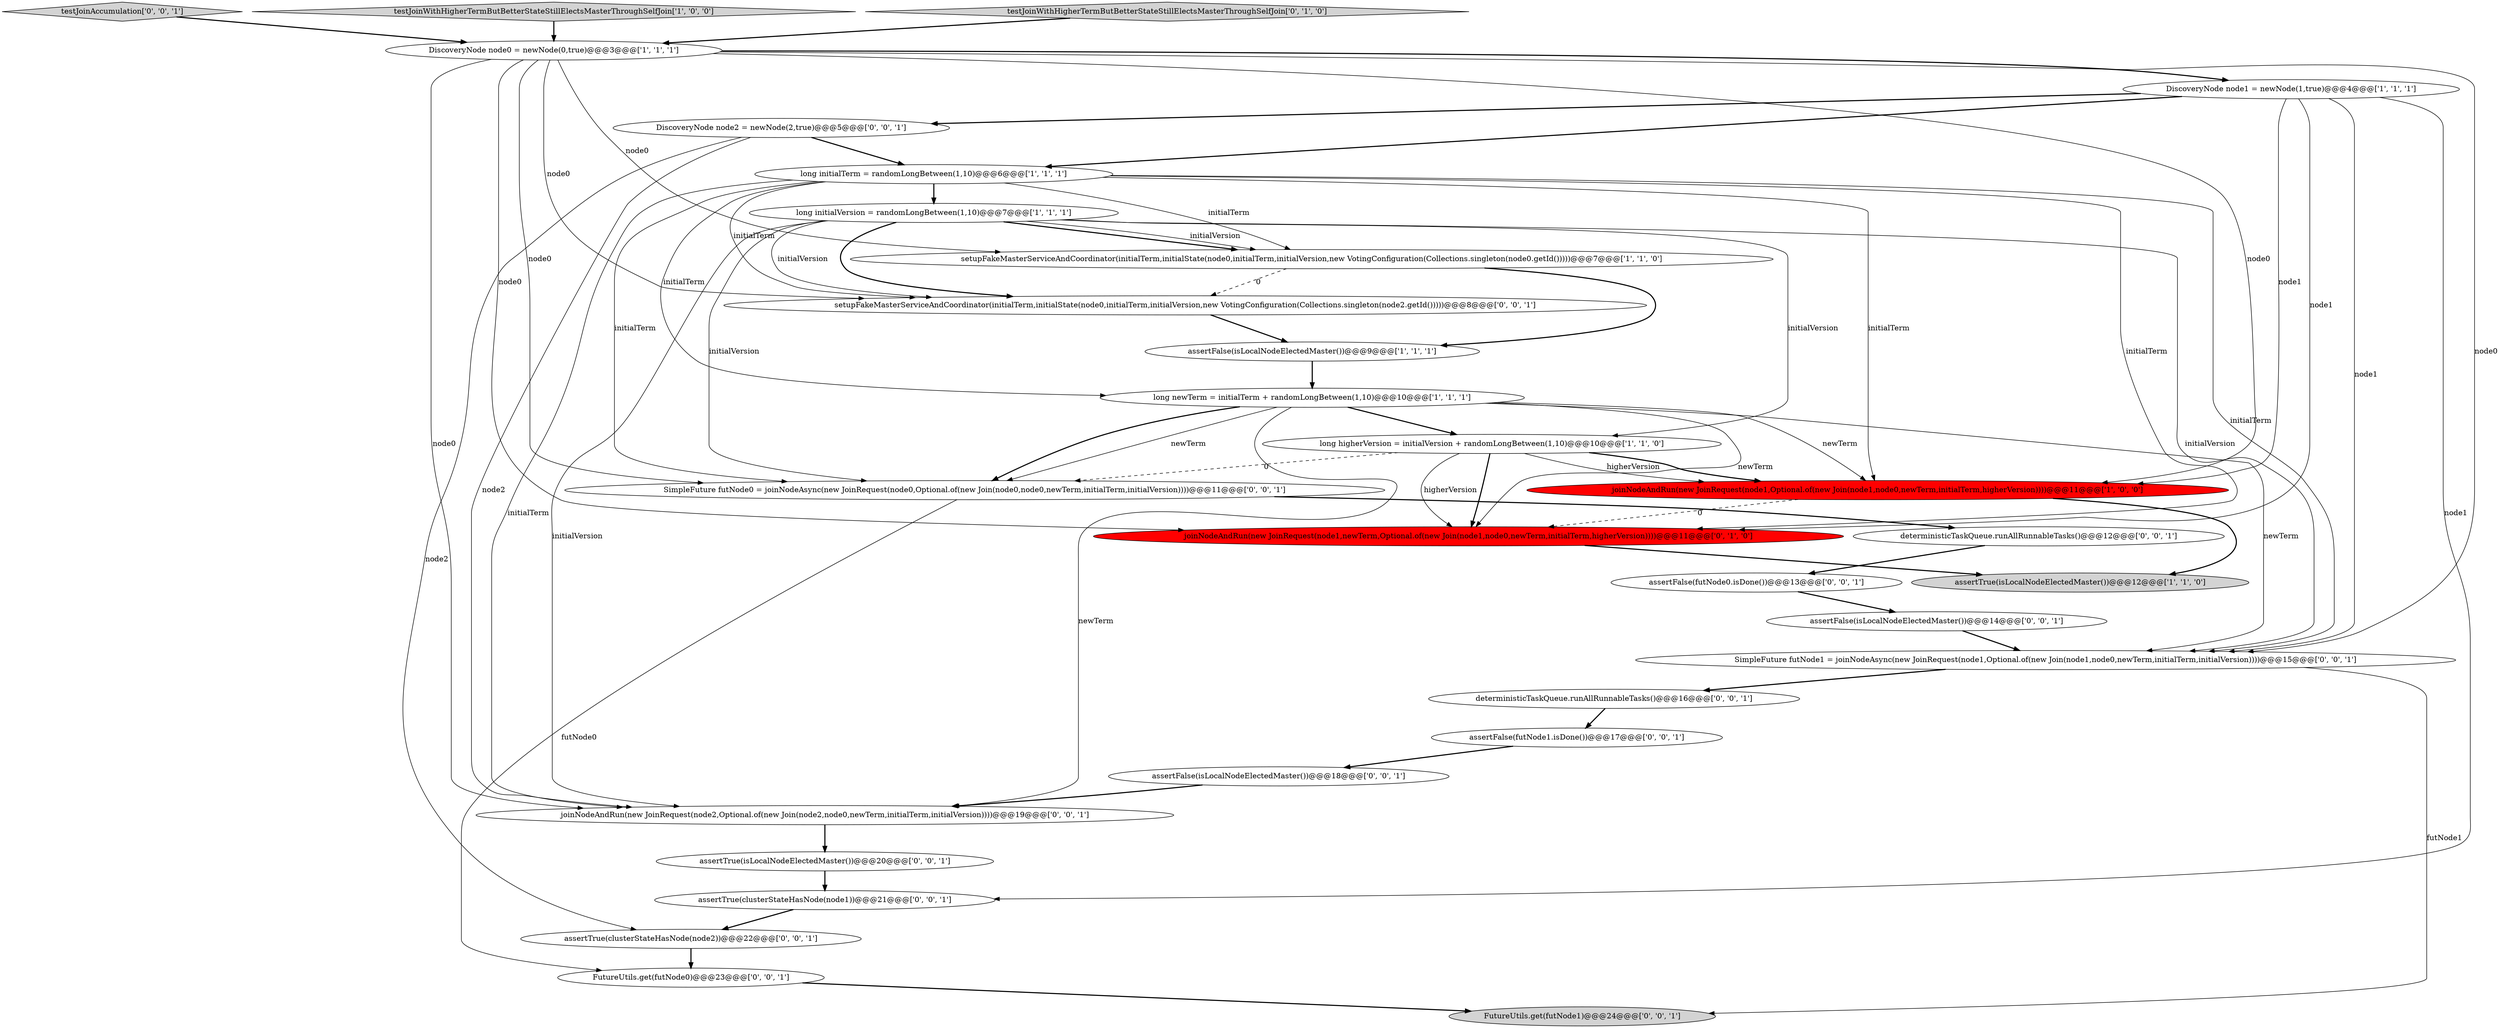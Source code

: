 digraph {
28 [style = filled, label = "joinNodeAndRun(new JoinRequest(node2,Optional.of(new Join(node2,node0,newTerm,initialTerm,initialVersion))))@@@19@@@['0', '0', '1']", fillcolor = white, shape = ellipse image = "AAA0AAABBB3BBB"];
16 [style = filled, label = "SimpleFuture futNode0 = joinNodeAsync(new JoinRequest(node0,Optional.of(new Join(node0,node0,newTerm,initialTerm,initialVersion))))@@@11@@@['0', '0', '1']", fillcolor = white, shape = ellipse image = "AAA0AAABBB3BBB"];
18 [style = filled, label = "assertFalse(isLocalNodeElectedMaster())@@@18@@@['0', '0', '1']", fillcolor = white, shape = ellipse image = "AAA0AAABBB3BBB"];
27 [style = filled, label = "deterministicTaskQueue.runAllRunnableTasks()@@@12@@@['0', '0', '1']", fillcolor = white, shape = ellipse image = "AAA0AAABBB3BBB"];
4 [style = filled, label = "DiscoveryNode node1 = newNode(1,true)@@@4@@@['1', '1', '1']", fillcolor = white, shape = ellipse image = "AAA0AAABBB1BBB"];
0 [style = filled, label = "long initialVersion = randomLongBetween(1,10)@@@7@@@['1', '1', '1']", fillcolor = white, shape = ellipse image = "AAA0AAABBB1BBB"];
10 [style = filled, label = "DiscoveryNode node0 = newNode(0,true)@@@3@@@['1', '1', '1']", fillcolor = white, shape = ellipse image = "AAA0AAABBB1BBB"];
15 [style = filled, label = "assertTrue(isLocalNodeElectedMaster())@@@20@@@['0', '0', '1']", fillcolor = white, shape = ellipse image = "AAA0AAABBB3BBB"];
2 [style = filled, label = "assertFalse(isLocalNodeElectedMaster())@@@9@@@['1', '1', '1']", fillcolor = white, shape = ellipse image = "AAA0AAABBB1BBB"];
29 [style = filled, label = "testJoinAccumulation['0', '0', '1']", fillcolor = lightgray, shape = diamond image = "AAA0AAABBB3BBB"];
6 [style = filled, label = "testJoinWithHigherTermButBetterStateStillElectsMasterThroughSelfJoin['1', '0', '0']", fillcolor = lightgray, shape = diamond image = "AAA0AAABBB1BBB"];
13 [style = filled, label = "FutureUtils.get(futNode0)@@@23@@@['0', '0', '1']", fillcolor = white, shape = ellipse image = "AAA0AAABBB3BBB"];
14 [style = filled, label = "assertFalse(isLocalNodeElectedMaster())@@@14@@@['0', '0', '1']", fillcolor = white, shape = ellipse image = "AAA0AAABBB3BBB"];
21 [style = filled, label = "assertTrue(clusterStateHasNode(node1))@@@21@@@['0', '0', '1']", fillcolor = white, shape = ellipse image = "AAA0AAABBB3BBB"];
12 [style = filled, label = "testJoinWithHigherTermButBetterStateStillElectsMasterThroughSelfJoin['0', '1', '0']", fillcolor = lightgray, shape = diamond image = "AAA0AAABBB2BBB"];
9 [style = filled, label = "long newTerm = initialTerm + randomLongBetween(1,10)@@@10@@@['1', '1', '1']", fillcolor = white, shape = ellipse image = "AAA0AAABBB1BBB"];
17 [style = filled, label = "assertFalse(futNode1.isDone())@@@17@@@['0', '0', '1']", fillcolor = white, shape = ellipse image = "AAA0AAABBB3BBB"];
11 [style = filled, label = "joinNodeAndRun(new JoinRequest(node1,newTerm,Optional.of(new Join(node1,node0,newTerm,initialTerm,higherVersion))))@@@11@@@['0', '1', '0']", fillcolor = red, shape = ellipse image = "AAA1AAABBB2BBB"];
3 [style = filled, label = "long higherVersion = initialVersion + randomLongBetween(1,10)@@@10@@@['1', '1', '0']", fillcolor = white, shape = ellipse image = "AAA0AAABBB1BBB"];
20 [style = filled, label = "assertFalse(futNode0.isDone())@@@13@@@['0', '0', '1']", fillcolor = white, shape = ellipse image = "AAA0AAABBB3BBB"];
19 [style = filled, label = "assertTrue(clusterStateHasNode(node2))@@@22@@@['0', '0', '1']", fillcolor = white, shape = ellipse image = "AAA0AAABBB3BBB"];
26 [style = filled, label = "deterministicTaskQueue.runAllRunnableTasks()@@@16@@@['0', '0', '1']", fillcolor = white, shape = ellipse image = "AAA0AAABBB3BBB"];
22 [style = filled, label = "FutureUtils.get(futNode1)@@@24@@@['0', '0', '1']", fillcolor = lightgray, shape = ellipse image = "AAA0AAABBB3BBB"];
23 [style = filled, label = "setupFakeMasterServiceAndCoordinator(initialTerm,initialState(node0,initialTerm,initialVersion,new VotingConfiguration(Collections.singleton(node2.getId()))))@@@8@@@['0', '0', '1']", fillcolor = white, shape = ellipse image = "AAA0AAABBB3BBB"];
1 [style = filled, label = "setupFakeMasterServiceAndCoordinator(initialTerm,initialState(node0,initialTerm,initialVersion,new VotingConfiguration(Collections.singleton(node0.getId()))))@@@7@@@['1', '1', '0']", fillcolor = white, shape = ellipse image = "AAA0AAABBB1BBB"];
7 [style = filled, label = "assertTrue(isLocalNodeElectedMaster())@@@12@@@['1', '1', '0']", fillcolor = lightgray, shape = ellipse image = "AAA0AAABBB1BBB"];
25 [style = filled, label = "SimpleFuture futNode1 = joinNodeAsync(new JoinRequest(node1,Optional.of(new Join(node1,node0,newTerm,initialTerm,initialVersion))))@@@15@@@['0', '0', '1']", fillcolor = white, shape = ellipse image = "AAA0AAABBB3BBB"];
24 [style = filled, label = "DiscoveryNode node2 = newNode(2,true)@@@5@@@['0', '0', '1']", fillcolor = white, shape = ellipse image = "AAA0AAABBB3BBB"];
8 [style = filled, label = "long initialTerm = randomLongBetween(1,10)@@@6@@@['1', '1', '1']", fillcolor = white, shape = ellipse image = "AAA0AAABBB1BBB"];
5 [style = filled, label = "joinNodeAndRun(new JoinRequest(node1,Optional.of(new Join(node1,node0,newTerm,initialTerm,higherVersion))))@@@11@@@['1', '0', '0']", fillcolor = red, shape = ellipse image = "AAA1AAABBB1BBB"];
8->1 [style = solid, label="initialTerm"];
24->28 [style = solid, label="node2"];
4->25 [style = solid, label="node1"];
14->25 [style = bold, label=""];
4->24 [style = bold, label=""];
28->15 [style = bold, label=""];
9->16 [style = solid, label="newTerm"];
16->27 [style = bold, label=""];
21->19 [style = bold, label=""];
26->17 [style = bold, label=""];
0->3 [style = solid, label="initialVersion"];
4->21 [style = solid, label="node1"];
10->28 [style = solid, label="node0"];
8->25 [style = solid, label="initialTerm"];
15->21 [style = bold, label=""];
16->13 [style = solid, label="futNode0"];
3->5 [style = solid, label="higherVersion"];
4->11 [style = solid, label="node1"];
4->5 [style = solid, label="node1"];
0->25 [style = solid, label="initialVersion"];
3->11 [style = bold, label=""];
25->22 [style = solid, label="futNode1"];
3->11 [style = solid, label="higherVersion"];
20->14 [style = bold, label=""];
0->23 [style = solid, label="initialVersion"];
2->9 [style = bold, label=""];
0->28 [style = solid, label="initialVersion"];
24->19 [style = solid, label="node2"];
8->5 [style = solid, label="initialTerm"];
8->11 [style = solid, label="initialTerm"];
9->25 [style = solid, label="newTerm"];
8->9 [style = solid, label="initialTerm"];
10->25 [style = solid, label="node0"];
18->28 [style = bold, label=""];
9->16 [style = bold, label=""];
10->5 [style = solid, label="node0"];
10->16 [style = solid, label="node0"];
8->0 [style = bold, label=""];
3->5 [style = bold, label=""];
12->10 [style = bold, label=""];
10->23 [style = solid, label="node0"];
8->16 [style = solid, label="initialTerm"];
0->23 [style = bold, label=""];
19->13 [style = bold, label=""];
5->11 [style = dashed, label="0"];
8->28 [style = solid, label="initialTerm"];
9->11 [style = solid, label="newTerm"];
0->16 [style = solid, label="initialVersion"];
0->1 [style = bold, label=""];
6->10 [style = bold, label=""];
17->18 [style = bold, label=""];
10->1 [style = solid, label="node0"];
25->26 [style = bold, label=""];
10->11 [style = solid, label="node0"];
8->23 [style = solid, label="initialTerm"];
10->4 [style = bold, label=""];
9->3 [style = bold, label=""];
4->8 [style = bold, label=""];
5->7 [style = bold, label=""];
29->10 [style = bold, label=""];
1->2 [style = bold, label=""];
23->2 [style = bold, label=""];
13->22 [style = bold, label=""];
24->8 [style = bold, label=""];
9->28 [style = solid, label="newTerm"];
1->23 [style = dashed, label="0"];
27->20 [style = bold, label=""];
0->1 [style = solid, label="initialVersion"];
11->7 [style = bold, label=""];
3->16 [style = dashed, label="0"];
9->5 [style = solid, label="newTerm"];
}
